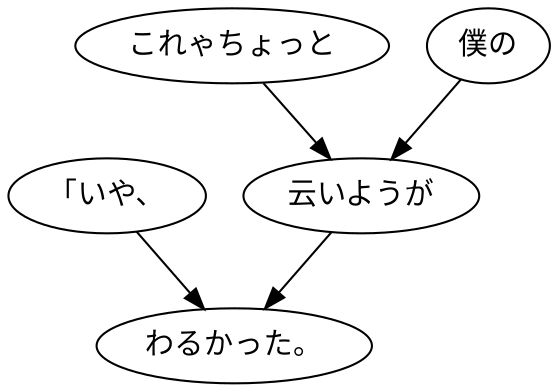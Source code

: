 digraph graph2407 {
	node0 [label="「いや、"];
	node1 [label="これゃちょっと"];
	node2 [label="僕の"];
	node3 [label="云いようが"];
	node4 [label="わるかった。"];
	node0 -> node4;
	node1 -> node3;
	node2 -> node3;
	node3 -> node4;
}
